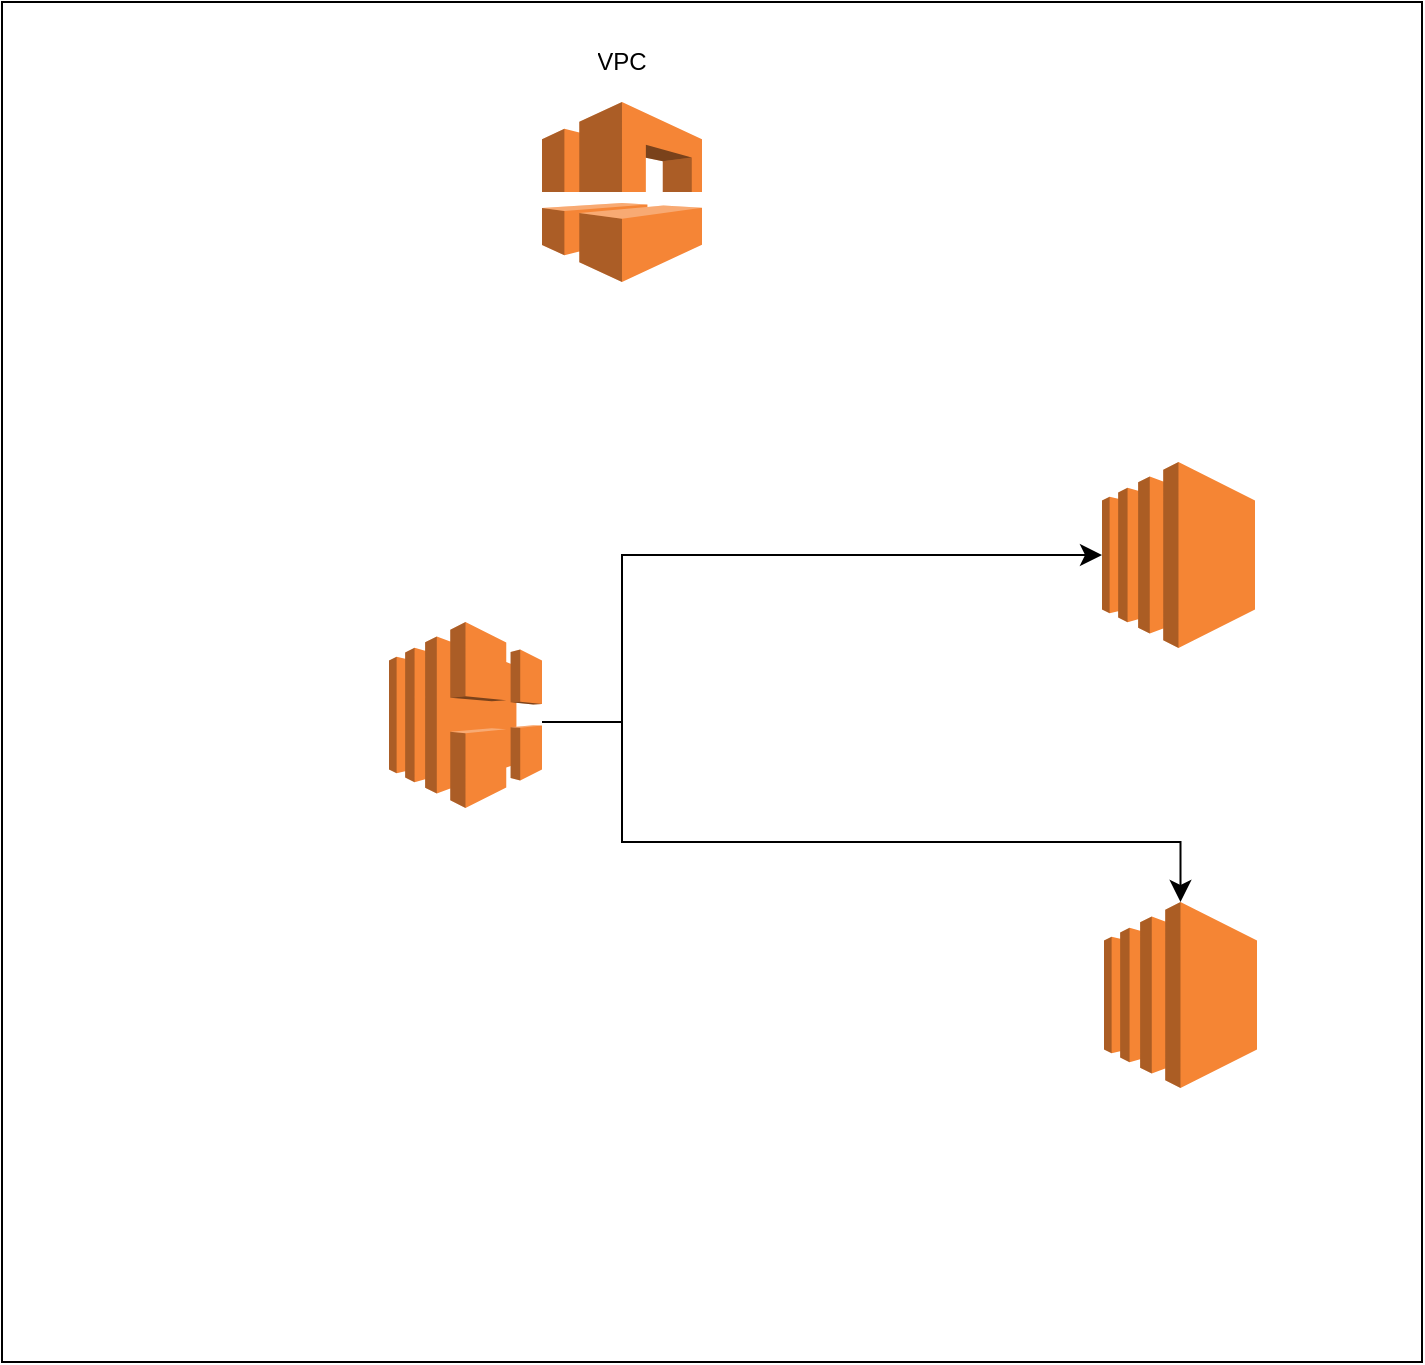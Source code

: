<mxfile version="26.2.14">
  <diagram name="Page-1" id="Y0w443pPXZysNKj4dOAN">
    <mxGraphModel dx="1505" dy="944" grid="1" gridSize="10" guides="1" tooltips="1" connect="1" arrows="1" fold="1" page="1" pageScale="1" pageWidth="850" pageHeight="1100" math="0" shadow="0">
      <root>
        <mxCell id="0" />
        <mxCell id="1" parent="0" />
        <mxCell id="ax6dvV8bVNOTmQKT_gb2-4" value="" style="rounded=0;whiteSpace=wrap;html=1;" vertex="1" parent="1">
          <mxGeometry x="70" y="90" width="710" height="680" as="geometry" />
        </mxCell>
        <mxCell id="ax6dvV8bVNOTmQKT_gb2-1" value="" style="outlineConnect=0;dashed=0;verticalLabelPosition=bottom;verticalAlign=top;align=center;html=1;shape=mxgraph.aws3.ec2;fillColor=#F58534;gradientColor=none;" vertex="1" parent="1">
          <mxGeometry x="620" y="320" width="76.5" height="93" as="geometry" />
        </mxCell>
        <mxCell id="ax6dvV8bVNOTmQKT_gb2-2" value="" style="outlineConnect=0;dashed=0;verticalLabelPosition=bottom;verticalAlign=top;align=center;html=1;shape=mxgraph.aws3.ec2;fillColor=#F58534;gradientColor=none;" vertex="1" parent="1">
          <mxGeometry x="621" y="540" width="76.5" height="93" as="geometry" />
        </mxCell>
        <mxCell id="ax6dvV8bVNOTmQKT_gb2-3" value="" style="outlineConnect=0;dashed=0;verticalLabelPosition=bottom;verticalAlign=top;align=center;html=1;shape=mxgraph.aws3.vpc;fillColor=#F58536;gradientColor=none;" vertex="1" parent="1">
          <mxGeometry x="340" y="140" width="80" height="90" as="geometry" />
        </mxCell>
        <UserObject label="VPC" placeholders="1" name="Variable" id="ax6dvV8bVNOTmQKT_gb2-6">
          <mxCell style="text;html=1;strokeColor=none;fillColor=none;align=center;verticalAlign=middle;whiteSpace=wrap;overflow=hidden;" vertex="1" parent="1">
            <mxGeometry x="340" y="110" width="80" height="20" as="geometry" />
          </mxCell>
        </UserObject>
        <mxCell id="ax6dvV8bVNOTmQKT_gb2-8" value="" style="outlineConnect=0;dashed=0;verticalLabelPosition=bottom;verticalAlign=top;align=center;html=1;shape=mxgraph.aws3.elastic_load_balancing;fillColor=#F58536;gradientColor=none;" vertex="1" parent="1">
          <mxGeometry x="263.5" y="400" width="76.5" height="93" as="geometry" />
        </mxCell>
        <mxCell id="ax6dvV8bVNOTmQKT_gb2-9" value="" style="edgeStyle=elbowEdgeStyle;elbow=horizontal;endArrow=classic;html=1;curved=0;rounded=0;endSize=8;startSize=8;" edge="1" parent="1" source="ax6dvV8bVNOTmQKT_gb2-8" target="ax6dvV8bVNOTmQKT_gb2-1">
          <mxGeometry width="50" height="50" relative="1" as="geometry">
            <mxPoint x="400" y="510" as="sourcePoint" />
            <mxPoint x="450" y="460" as="targetPoint" />
            <Array as="points">
              <mxPoint x="380" y="450" />
              <mxPoint x="430" y="480" />
            </Array>
          </mxGeometry>
        </mxCell>
        <mxCell id="ax6dvV8bVNOTmQKT_gb2-10" value="" style="edgeStyle=elbowEdgeStyle;elbow=vertical;endArrow=classic;html=1;curved=0;rounded=0;endSize=8;startSize=8;" edge="1" parent="1" target="ax6dvV8bVNOTmQKT_gb2-2">
          <mxGeometry width="50" height="50" relative="1" as="geometry">
            <mxPoint x="380" y="450" as="sourcePoint" />
            <mxPoint x="450" y="460" as="targetPoint" />
            <Array as="points">
              <mxPoint x="440" y="510" />
            </Array>
          </mxGeometry>
        </mxCell>
      </root>
    </mxGraphModel>
  </diagram>
</mxfile>
